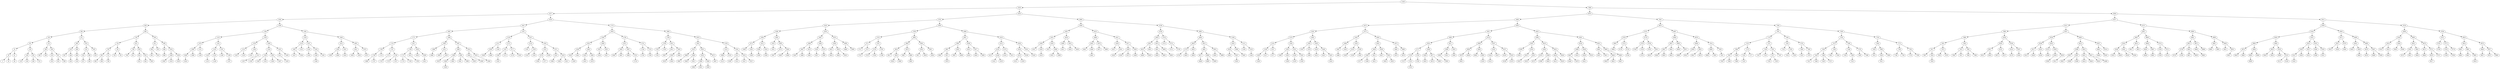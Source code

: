 digraph BST {
  5149;
  5149 -> 3259;
  3259;
  3259 -> 1677;
  1677;
  1677 -> 1044;
  1044;
  1044 -> 658;
  658;
  658 -> 384;
  384;
  384 -> 230;
  230;
  230 -> 99;
  99;
  99 -> 55;
  55;
  55 -> 30;
  30;
  30 -> 5;
  5;
  30 -> 50;
  50;
  55 -> 61;
  61;
  61 -> 80;
  80;
  99 -> 159;
  159;
  159 -> 149;
  149;
  149 -> 118;
  118;
  149 -> 156;
  156;
  159 -> 185;
  185;
  185 -> 180;
  180;
  185 -> 221;
  221;
  230 -> 313;
  313;
  313 -> 289;
  289;
  289 -> 284;
  284;
  289 -> 290;
  290;
  313 -> 340;
  340;
  340 -> 319;
  319;
  319 -> 333;
  333;
  340 -> 367;
  367;
  367 -> 355;
  355;
  367 -> 369;
  369;
  384 -> 521;
  521;
  521 -> 490;
  490;
  490 -> 418;
  418;
  418 -> 391;
  391;
  418 -> 446;
  446;
  446 -> 426;
  426;
  490 -> 498;
  498;
  498 -> 499;
  499;
  499 -> 518;
  518;
  521 -> 610;
  610;
  610 -> 552;
  552;
  552 -> 550;
  550;
  550 -> 537;
  537;
  552 -> 580;
  580;
  580 -> 560;
  560;
  610 -> 629;
  629;
  629 -> 623;
  623;
  658 -> 883;
  883;
  883 -> 793;
  793;
  793 -> 754;
  754;
  754 -> 700;
  700;
  700 -> 691;
  691;
  691 -> 665;
  665;
  691 -> 695;
  695;
  700 -> 721;
  721;
  721 -> 708;
  708;
  754 -> 762;
  762;
  762 -> 759;
  759;
  762 -> 781;
  781;
  793 -> 815;
  815;
  815 -> 799;
  799;
  799 -> 796;
  796;
  799 -> 811;
  811;
  815 -> 839;
  839;
  839 -> 824;
  824;
  824 -> 822;
  822;
  839 -> 852;
  852;
  852 -> 842;
  842;
  852 -> 856;
  856;
  883 -> 956;
  956;
  956 -> 921;
  921;
  921 -> 904;
  904;
  904 -> 901;
  901;
  904 -> 919;
  919;
  921 -> 923;
  923;
  956 -> 999;
  999;
  999 -> 988;
  988;
  988 -> 968;
  968;
  999 -> 1024;
  1024;
  1024 -> 1009;
  1009;
  1009 -> 1000;
  1000;
  1009 -> 1019;
  1019;
  1024 -> 1036;
  1036;
  1036 -> 1029;
  1029;
  1044 -> 1436;
  1436;
  1436 -> 1198;
  1198;
  1198 -> 1133;
  1133;
  1133 -> 1079;
  1079;
  1079 -> 1060;
  1060;
  1060 -> 1048;
  1048;
  1048 -> 1054;
  1054;
  1060 -> 1066;
  1066;
  1079 -> 1131;
  1131;
  1131 -> 1109;
  1109;
  1133 -> 1161;
  1161;
  1161 -> 1145;
  1145;
  1145 -> 1144;
  1144;
  1144 -> 1135;
  1135;
  1145 -> 1150;
  1150;
  1150 -> 1148;
  1148;
  1161 -> 1191;
  1191;
  1191 -> 1189;
  1189;
  1191 -> 1196;
  1196;
  1196 -> 1197;
  1197;
  1198 -> 1329;
  1329;
  1329 -> 1239;
  1239;
  1239 -> 1213;
  1213;
  1213 -> 1202;
  1202;
  1213 -> 1233;
  1233;
  1239 -> 1264;
  1264;
  1264 -> 1255;
  1255;
  1264 -> 1311;
  1311;
  1311 -> 1297;
  1297;
  1311 -> 1326;
  1326;
  1329 -> 1409;
  1409;
  1409 -> 1354;
  1354;
  1354 -> 1350;
  1350;
  1350 -> 1349;
  1349;
  1350 -> 1353;
  1353;
  1354 -> 1395;
  1395;
  1395 -> 1394;
  1394;
  1395 -> 1407;
  1407;
  1409 -> 1422;
  1422;
  1422 -> 1413;
  1413;
  1413 -> 1420;
  1420;
  1422 -> 1430;
  1430;
  1436 -> 1585;
  1585;
  1585 -> 1528;
  1528;
  1528 -> 1514;
  1514;
  1514 -> 1491;
  1491;
  1491 -> 1457;
  1457;
  1491 -> 1504;
  1504;
  1514 -> 1522;
  1522;
  1528 -> 1547;
  1547;
  1547 -> 1534;
  1534;
  1534 -> 1543;
  1543;
  1547 -> 1550;
  1550;
  1550 -> 1549;
  1549;
  1549 -> 1548;
  1548;
  1550 -> 1561;
  1561;
  1585 -> 1640;
  1640;
  1640 -> 1615;
  1615;
  1615 -> 1595;
  1595;
  1595 -> 1590;
  1590;
  1595 -> 1606;
  1606;
  1615 -> 1631;
  1631;
  1631 -> 1624;
  1624;
  1640 -> 1662;
  1662;
  1662 -> 1651;
  1651;
  1651 -> 1650;
  1650;
  1651 -> 1652;
  1652;
  1662 -> 1670;
  1670;
  1670 -> 1675;
  1675;
  1677 -> 2418;
  2418;
  2418 -> 2047;
  2047;
  2047 -> 1862;
  1862;
  1862 -> 1771;
  1771;
  1771 -> 1719;
  1719;
  1719 -> 1708;
  1708;
  1708 -> 1706;
  1706;
  1706 -> 1686;
  1686;
  1706 -> 1707;
  1707;
  1708 -> 1713;
  1713;
  1719 -> 1747;
  1747;
  1747 -> 1721;
  1721;
  1721 -> 1735;
  1735;
  1747 -> 1756;
  1756;
  1756 -> 1753;
  1753;
  1756 -> 1767;
  1767;
  1771 -> 1817;
  1817;
  1817 -> 1796;
  1796;
  1796 -> 1775;
  1775;
  1775 -> 1774;
  1774;
  1775 -> 1783;
  1783;
  1796 -> 1813;
  1813;
  1813 -> 1799;
  1799;
  1817 -> 1828;
  1828;
  1828 -> 1820;
  1820;
  1828 -> 1838;
  1838;
  1838 -> 1851;
  1851;
  1862 -> 1946;
  1946;
  1946 -> 1892;
  1892;
  1892 -> 1886;
  1886;
  1886 -> 1868;
  1868;
  1892 -> 1911;
  1911;
  1911 -> 1893;
  1893;
  1911 -> 1935;
  1935;
  1935 -> 1929;
  1929;
  1946 -> 1997;
  1997;
  1997 -> 1989;
  1989;
  1989 -> 1960;
  1960;
  1960 -> 1948;
  1948;
  1948 -> 1959;
  1959;
  1960 -> 1982;
  1982;
  1989 -> 1995;
  1995;
  1995 -> 1991;
  1991;
  1995 -> 1996;
  1996;
  1997 -> 2014;
  2014;
  2014 -> 2004;
  2004;
  2004 -> 2003;
  2003;
  2004 -> 2008;
  2008;
  2014 -> 2025;
  2025;
  2025 -> 2040;
  2040;
  2047 -> 2187;
  2187;
  2187 -> 2159;
  2159;
  2159 -> 2111;
  2111;
  2111 -> 2059;
  2059;
  2059 -> 2049;
  2049;
  2059 -> 2069;
  2069;
  2111 -> 2144;
  2144;
  2159 -> 2175;
  2175;
  2175 -> 2167;
  2167;
  2167 -> 2166;
  2166;
  2166 -> 2162;
  2162;
  2167 -> 2172;
  2172;
  2175 -> 2177;
  2177;
  2177 -> 2176;
  2176;
  2177 -> 2182;
  2182;
  2187 -> 2247;
  2247;
  2247 -> 2210;
  2210;
  2210 -> 2191;
  2191;
  2210 -> 2239;
  2239;
  2239 -> 2216;
  2216;
  2239 -> 2243;
  2243;
  2247 -> 2343;
  2343;
  2343 -> 2322;
  2322;
  2322 -> 2276;
  2276;
  2276 -> 2260;
  2260;
  2276 -> 2277;
  2277;
  2322 -> 2339;
  2339;
  2343 -> 2371;
  2371;
  2371 -> 2352;
  2352;
  2352 -> 2366;
  2366;
  2371 -> 2410;
  2410;
  2410 -> 2405;
  2405;
  2410 -> 2411;
  2411;
  2418 -> 2770;
  2770;
  2770 -> 2634;
  2634;
  2634 -> 2500;
  2500;
  2500 -> 2452;
  2452;
  2452 -> 2436;
  2436;
  2436 -> 2434;
  2434;
  2434 -> 2430;
  2430;
  2436 -> 2441;
  2441;
  2452 -> 2463;
  2463;
  2463 -> 2453;
  2453;
  2453 -> 2455;
  2455;
  2463 -> 2484;
  2484;
  2484 -> 2478;
  2478;
  2500 -> 2608;
  2608;
  2608 -> 2507;
  2507;
  2507 -> 2554;
  2554;
  2608 -> 2621;
  2621;
  2621 -> 2617;
  2617;
  2634 -> 2736;
  2736;
  2736 -> 2675;
  2675;
  2675 -> 2665;
  2665;
  2665 -> 2640;
  2640;
  2665 -> 2667;
  2667;
  2675 -> 2697;
  2697;
  2697 -> 2685;
  2685;
  2697 -> 2701;
  2701;
  2701 -> 2724;
  2724;
  2736 -> 2752;
  2752;
  2752 -> 2744;
  2744;
  2744 -> 2745;
  2745;
  2752 -> 2753;
  2753;
  2753 -> 2760;
  2760;
  2770 -> 2880;
  2880;
  2880 -> 2794;
  2794;
  2794 -> 2784;
  2784;
  2784 -> 2782;
  2782;
  2782 -> 2781;
  2781;
  2784 -> 2785;
  2785;
  2794 -> 2815;
  2815;
  2815 -> 2812;
  2812;
  2812 -> 2807;
  2807;
  2815 -> 2835;
  2835;
  2835 -> 2826;
  2826;
  2826 -> 2819;
  2819;
  2826 -> 2834;
  2834;
  2835 -> 2840;
  2840;
  2880 -> 3076;
  3076;
  3076 -> 2952;
  2952;
  2952 -> 2913;
  2913;
  2913 -> 2888;
  2888;
  2888 -> 2885;
  2885;
  2913 -> 2946;
  2946;
  2946 -> 2940;
  2940;
  2946 -> 2951;
  2951;
  2952 -> 3052;
  3052;
  3052 -> 3023;
  3023;
  3023 -> 2988;
  2988;
  2988 -> 2984;
  2984;
  2988 -> 3001;
  3001;
  3023 -> 3040;
  3040;
  3040 -> 3049;
  3049;
  3052 -> 3072;
  3072;
  3072 -> 3067;
  3067;
  3076 -> 3138;
  3138;
  3138 -> 3123;
  3123;
  3123 -> 3080;
  3080;
  3080 -> 3122;
  3122;
  3123 -> 3135;
  3135;
  3138 -> 3242;
  3242;
  3242 -> 3211;
  3211;
  3211 -> 3209;
  3209;
  3211 -> 3212;
  3212;
  3242 -> 3255;
  3255;
  3255 -> 3247;
  3247;
  3255 -> 3257;
  3257;
  3259 -> 4250;
  4250;
  4250 -> 3702;
  3702;
  3702 -> 3410;
  3410;
  3410 -> 3348;
  3348;
  3348 -> 3294;
  3294;
  3294 -> 3272;
  3272;
  3272 -> 3268;
  3268;
  3272 -> 3291;
  3291;
  3291 -> 3280;
  3280;
  3294 -> 3312;
  3312;
  3312 -> 3296;
  3296;
  3296 -> 3299;
  3299;
  3312 -> 3324;
  3324;
  3324 -> 3338;
  3338;
  3348 -> 3365;
  3365;
  3365 -> 3355;
  3355;
  3355 -> 3351;
  3351;
  3365 -> 3399;
  3399;
  3399 -> 3373;
  3373;
  3373 -> 3387;
  3387;
  3399 -> 3404;
  3404;
  3404 -> 3400;
  3400;
  3404 -> 3408;
  3408;
  3410 -> 3610;
  3610;
  3610 -> 3491;
  3491;
  3491 -> 3469;
  3469;
  3469 -> 3461;
  3461;
  3461 -> 3435;
  3435;
  3461 -> 3466;
  3466;
  3469 -> 3473;
  3473;
  3473 -> 3481;
  3481;
  3491 -> 3566;
  3566;
  3566 -> 3545;
  3545;
  3545 -> 3507;
  3507;
  3566 -> 3576;
  3576;
  3576 -> 3580;
  3580;
  3610 -> 3674;
  3674;
  3674 -> 3630;
  3630;
  3630 -> 3625;
  3625;
  3625 -> 3624;
  3624;
  3630 -> 3650;
  3650;
  3650 -> 3643;
  3643;
  3650 -> 3653;
  3653;
  3674 -> 3696;
  3696;
  3696 -> 3686;
  3686;
  3696 -> 3699;
  3699;
  3702 -> 3959;
  3959;
  3959 -> 3796;
  3796;
  3796 -> 3735;
  3735;
  3735 -> 3717;
  3717;
  3717 -> 3711;
  3711;
  3717 -> 3727;
  3727;
  3727 -> 3722;
  3722;
  3735 -> 3767;
  3767;
  3767 -> 3754;
  3754;
  3754 -> 3753;
  3753;
  3754 -> 3764;
  3764;
  3767 -> 3782;
  3782;
  3782 -> 3788;
  3788;
  3796 -> 3893;
  3893;
  3893 -> 3863;
  3863;
  3863 -> 3816;
  3816;
  3816 -> 3811;
  3811;
  3816 -> 3833;
  3833;
  3833 -> 3824;
  3824;
  3833 -> 3846;
  3846;
  3863 -> 3879;
  3879;
  3879 -> 3867;
  3867;
  3879 -> 3884;
  3884;
  3884 -> 3882;
  3882;
  3893 -> 3945;
  3945;
  3945 -> 3924;
  3924;
  3924 -> 3917;
  3917;
  3924 -> 3926;
  3926;
  3945 -> 3947;
  3947;
  3947 -> 3954;
  3954;
  3959 -> 4086;
  4086;
  4086 -> 4007;
  4007;
  4007 -> 3992;
  3992;
  3992 -> 3967;
  3967;
  3967 -> 3965;
  3965;
  3967 -> 3971;
  3971;
  3971 -> 3978;
  3978;
  3992 -> 4002;
  4002;
  4002 -> 3997;
  3997;
  4002 -> 4006;
  4006;
  4007 -> 4038;
  4038;
  4038 -> 4013;
  4013;
  4013 -> 4016;
  4016;
  4038 -> 4077;
  4077;
  4077 -> 4043;
  4043;
  4077 -> 4085;
  4085;
  4086 -> 4220;
  4220;
  4220 -> 4152;
  4152;
  4152 -> 4135;
  4135;
  4135 -> 4121;
  4121;
  4135 -> 4148;
  4148;
  4148 -> 4141;
  4141;
  4148 -> 4150;
  4150;
  4152 -> 4179;
  4179;
  4179 -> 4154;
  4154;
  4179 -> 4211;
  4211;
  4220 -> 4240;
  4240;
  4240 -> 4230;
  4230;
  4230 -> 4223;
  4223;
  4223 -> 4221;
  4221;
  4223 -> 4226;
  4226;
  4230 -> 4238;
  4238;
  4240 -> 4241;
  4241;
  4241 -> 4243;
  4243;
  4250 -> 4600;
  4600;
  4600 -> 4440;
  4440;
  4440 -> 4397;
  4397;
  4397 -> 4322;
  4322;
  4322 -> 4266;
  4266;
  4266 -> 4251;
  4251;
  4266 -> 4293;
  4293;
  4293 -> 4319;
  4319;
  4322 -> 4330;
  4330;
  4330 -> 4327;
  4327;
  4330 -> 4386;
  4386;
  4386 -> 4352;
  4352;
  4386 -> 4388;
  4388;
  4397 -> 4416;
  4416;
  4416 -> 4406;
  4406;
  4406 -> 4411;
  4411;
  4416 -> 4425;
  4425;
  4425 -> 4420;
  4420;
  4425 -> 4436;
  4436;
  4440 -> 4525;
  4525;
  4525 -> 4468;
  4468;
  4468 -> 4442;
  4442;
  4442 -> 4441;
  4441;
  4442 -> 4446;
  4446;
  4446 -> 4461;
  4461;
  4468 -> 4479;
  4479;
  4479 -> 4472;
  4472;
  4479 -> 4496;
  4496;
  4525 -> 4547;
  4547;
  4547 -> 4539;
  4539;
  4539 -> 4537;
  4537;
  4539 -> 4541;
  4541;
  4541 -> 4543;
  4543;
  4547 -> 4577;
  4577;
  4577 -> 4569;
  4569;
  4569 -> 4559;
  4559;
  4569 -> 4573;
  4573;
  4577 -> 4583;
  4583;
  4583 -> 4589;
  4589;
  4600 -> 4749;
  4749;
  4749 -> 4709;
  4709;
  4709 -> 4629;
  4629;
  4629 -> 4621;
  4621;
  4621 -> 4613;
  4613;
  4613 -> 4606;
  4606;
  4613 -> 4619;
  4619;
  4621 -> 4625;
  4625;
  4629 -> 4674;
  4674;
  4674 -> 4631;
  4631;
  4631 -> 4630;
  4630;
  4631 -> 4662;
  4662;
  4674 -> 4683;
  4683;
  4683 -> 4692;
  4692;
  4709 -> 4716;
  4716;
  4716 -> 4715;
  4715;
  4716 -> 4731;
  4731;
  4731 -> 4721;
  4721;
  4731 -> 4739;
  4739;
  4749 -> 4982;
  4982;
  4982 -> 4840;
  4840;
  4840 -> 4826;
  4826;
  4826 -> 4779;
  4779;
  4779 -> 4754;
  4754;
  4779 -> 4820;
  4820;
  4826 -> 4833;
  4833;
  4833 -> 4836;
  4836;
  4840 -> 4915;
  4915;
  4915 -> 4881;
  4881;
  4881 -> 4877;
  4877;
  4877 -> 4848;
  4848;
  4881 -> 4908;
  4908;
  4908 -> 4899;
  4899;
  4908 -> 4909;
  4909;
  4915 -> 4953;
  4953;
  4953 -> 4935;
  4935;
  4953 -> 4968;
  4968;
  4982 -> 5106;
  5106;
  5106 -> 5050;
  5050;
  5050 -> 5016;
  5016;
  5016 -> 5002;
  5002;
  5016 -> 5047;
  5047;
  5047 -> 5035;
  5035;
  5050 -> 5080;
  5080;
  5080 -> 5062;
  5062;
  5106 -> 5112;
  5112;
  5112 -> 5109;
  5109;
  5112 -> 5126;
  5126;
  5126 -> 5146;
  5146;
  5149 -> 7806;
  7806;
  7806 -> 6674;
  6674;
  6674 -> 5690;
  5690;
  5690 -> 5473;
  5473;
  5473 -> 5343;
  5343;
  5343 -> 5279;
  5279;
  5279 -> 5219;
  5219;
  5219 -> 5194;
  5194;
  5194 -> 5180;
  5180;
  5180 -> 5169;
  5169;
  5194 -> 5217;
  5217;
  5219 -> 5257;
  5257;
  5257 -> 5277;
  5277;
  5279 -> 5304;
  5304;
  5304 -> 5292;
  5292;
  5292 -> 5286;
  5286;
  5292 -> 5295;
  5295;
  5295 -> 5298;
  5298;
  5304 -> 5331;
  5331;
  5331 -> 5328;
  5328;
  5328 -> 5329;
  5329;
  5331 -> 5342;
  5342;
  5342 -> 5336;
  5336;
  5343 -> 5405;
  5405;
  5405 -> 5363;
  5363;
  5363 -> 5350;
  5350;
  5363 -> 5378;
  5378;
  5378 -> 5399;
  5399;
  5405 -> 5430;
  5430;
  5430 -> 5416;
  5416;
  5416 -> 5413;
  5413;
  5430 -> 5440;
  5440;
  5440 -> 5431;
  5431;
  5440 -> 5455;
  5455;
  5455 -> 5454;
  5454;
  5473 -> 5572;
  5572;
  5572 -> 5505;
  5505;
  5505 -> 5488;
  5488;
  5488 -> 5481;
  5481;
  5481 -> 5486;
  5486;
  5488 -> 5503;
  5503;
  5505 -> 5526;
  5526;
  5526 -> 5510;
  5510;
  5510 -> 5509;
  5509;
  5526 -> 5538;
  5538;
  5538 -> 5536;
  5536;
  5538 -> 5565;
  5565;
  5572 -> 5658;
  5658;
  5658 -> 5635;
  5635;
  5635 -> 5604;
  5604;
  5604 -> 5590;
  5590;
  5590 -> 5577;
  5577;
  5590 -> 5596;
  5596;
  5604 -> 5611;
  5611;
  5611 -> 5621;
  5621;
  5635 -> 5638;
  5638;
  5638 -> 5637;
  5637;
  5638 -> 5652;
  5652;
  5652 -> 5650;
  5650;
  5652 -> 5655;
  5655;
  5658 -> 5673;
  5673;
  5673 -> 5665;
  5665;
  5665 -> 5670;
  5670;
  5673 -> 5688;
  5688;
  5688 -> 5678;
  5678;
  5690 -> 6283;
  6283;
  6283 -> 5951;
  5951;
  5951 -> 5896;
  5896;
  5896 -> 5814;
  5814;
  5814 -> 5777;
  5777;
  5777 -> 5743;
  5743;
  5743 -> 5722;
  5722;
  5743 -> 5761;
  5761;
  5761 -> 5762;
  5762;
  5777 -> 5795;
  5795;
  5795 -> 5785;
  5785;
  5814 -> 5838;
  5838;
  5838 -> 5826;
  5826;
  5826 -> 5820;
  5820;
  5838 -> 5877;
  5877;
  5877 -> 5874;
  5874;
  5877 -> 5895;
  5895;
  5896 -> 5917;
  5917;
  5917 -> 5906;
  5906;
  5906 -> 5904;
  5904;
  5904 -> 5905;
  5905;
  5906 -> 5912;
  5912;
  5917 -> 5933;
  5933;
  5933 -> 5940;
  5940;
  5951 -> 6118;
  6118;
  6118 -> 6060;
  6060;
  6060 -> 6009;
  6009;
  6009 -> 5978;
  5978;
  5978 -> 6005;
  6005;
  6009 -> 6058;
  6058;
  6060 -> 6063;
  6063;
  6063 -> 6062;
  6062;
  6063 -> 6092;
  6092;
  6092 -> 6105;
  6105;
  6118 -> 6207;
  6207;
  6207 -> 6162;
  6162;
  6162 -> 6144;
  6144;
  6144 -> 6152;
  6152;
  6162 -> 6167;
  6167;
  6207 -> 6237;
  6237;
  6237 -> 6229;
  6229;
  6237 -> 6253;
  6253;
  6253 -> 6238;
  6238;
  6253 -> 6279;
  6279;
  6283 -> 6435;
  6435;
  6435 -> 6366;
  6366;
  6366 -> 6302;
  6302;
  6302 -> 6290;
  6290;
  6290 -> 6293;
  6293;
  6302 -> 6334;
  6334;
  6334 -> 6331;
  6331;
  6331 -> 6332;
  6332;
  6334 -> 6352;
  6352;
  6352 -> 6335;
  6335;
  6366 -> 6410;
  6410;
  6410 -> 6385;
  6385;
  6385 -> 6376;
  6376;
  6376 -> 6373;
  6373;
  6385 -> 6398;
  6398;
  6398 -> 6396;
  6396;
  6398 -> 6403;
  6403;
  6410 -> 6432;
  6432;
  6432 -> 6418;
  6418;
  6418 -> 6413;
  6413;
  6418 -> 6419;
  6419;
  6432 -> 6434;
  6434;
  6435 -> 6581;
  6581;
  6581 -> 6534;
  6534;
  6534 -> 6496;
  6496;
  6496 -> 6467;
  6467;
  6467 -> 6449;
  6449;
  6467 -> 6479;
  6479;
  6496 -> 6523;
  6523;
  6534 -> 6548;
  6548;
  6548 -> 6538;
  6538;
  6538 -> 6541;
  6541;
  6548 -> 6553;
  6553;
  6581 -> 6615;
  6615;
  6615 -> 6601;
  6601;
  6601 -> 6597;
  6597;
  6601 -> 6611;
  6611;
  6615 -> 6660;
  6660;
  6660 -> 6640;
  6640;
  6640 -> 6628;
  6628;
  6640 -> 6652;
  6652;
  6660 -> 6665;
  6665;
  6665 -> 6667;
  6667;
  6674 -> 7047;
  7047;
  7047 -> 6815;
  6815;
  6815 -> 6747;
  6747;
  6747 -> 6703;
  6703;
  6703 -> 6692;
  6692;
  6692 -> 6685;
  6685;
  6703 -> 6722;
  6722;
  6722 -> 6719;
  6719;
  6722 -> 6724;
  6724;
  6724 -> 6744;
  6744;
  6747 -> 6776;
  6776;
  6776 -> 6750;
  6750;
  6750 -> 6748;
  6748;
  6750 -> 6756;
  6756;
  6756 -> 6755;
  6755;
  6776 -> 6794;
  6794;
  6794 -> 6792;
  6792;
  6794 -> 6812;
  6812;
  6812 -> 6814;
  6814;
  6815 -> 6907;
  6907;
  6907 -> 6856;
  6856;
  6856 -> 6837;
  6837;
  6837 -> 6831;
  6831;
  6831 -> 6826;
  6826;
  6831 -> 6835;
  6835;
  6837 -> 6841;
  6841;
  6841 -> 6852;
  6852;
  6856 -> 6863;
  6863;
  6863 -> 6859;
  6859;
  6863 -> 6871;
  6871;
  6871 -> 6880;
  6880;
  6907 -> 6976;
  6976;
  6976 -> 6940;
  6940;
  6940 -> 6930;
  6930;
  6930 -> 6914;
  6914;
  6940 -> 6952;
  6952;
  6952 -> 6951;
  6951;
  6952 -> 6970;
  6970;
  6976 -> 7014;
  7014;
  7014 -> 6999;
  6999;
  6999 -> 6992;
  6992;
  6999 -> 7003;
  7003;
  7014 -> 7030;
  7030;
  7030 -> 7031;
  7031;
  7047 -> 7394;
  7394;
  7394 -> 7301;
  7301;
  7301 -> 7178;
  7178;
  7178 -> 7132;
  7132;
  7132 -> 7086;
  7086;
  7086 -> 7061;
  7061;
  7061 -> 7059;
  7059;
  7061 -> 7084;
  7084;
  7086 -> 7089;
  7089;
  7089 -> 7088;
  7088;
  7132 -> 7170;
  7170;
  7170 -> 7145;
  7145;
  7145 -> 7162;
  7162;
  7170 -> 7177;
  7177;
  7178 -> 7237;
  7237;
  7237 -> 7194;
  7194;
  7194 -> 7191;
  7191;
  7194 -> 7225;
  7225;
  7237 -> 7281;
  7281;
  7281 -> 7257;
  7257;
  7257 -> 7250;
  7250;
  7257 -> 7259;
  7259;
  7281 -> 7287;
  7287;
  7301 -> 7346;
  7346;
  7346 -> 7320;
  7320;
  7320 -> 7312;
  7312;
  7320 -> 7326;
  7326;
  7326 -> 7324;
  7324;
  7326 -> 7328;
  7328;
  7346 -> 7376;
  7376;
  7376 -> 7369;
  7369;
  7369 -> 7353;
  7353;
  7376 -> 7383;
  7383;
  7383 -> 7379;
  7379;
  7394 -> 7599;
  7599;
  7599 -> 7528;
  7528;
  7528 -> 7473;
  7473;
  7473 -> 7458;
  7458;
  7458 -> 7426;
  7426;
  7426 -> 7411;
  7411;
  7426 -> 7446;
  7446;
  7458 -> 7469;
  7469;
  7469 -> 7459;
  7459;
  7469 -> 7471;
  7471;
  7473 -> 7500;
  7500;
  7500 -> 7491;
  7491;
  7500 -> 7504;
  7504;
  7528 -> 7568;
  7568;
  7568 -> 7548;
  7548;
  7548 -> 7530;
  7530;
  7548 -> 7566;
  7566;
  7566 -> 7552;
  7552;
  7568 -> 7576;
  7576;
  7576 -> 7569;
  7569;
  7576 -> 7588;
  7588;
  7599 -> 7703;
  7703;
  7703 -> 7644;
  7644;
  7644 -> 7639;
  7639;
  7639 -> 7615;
  7615;
  7644 -> 7686;
  7686;
  7686 -> 7656;
  7656;
  7656 -> 7651;
  7651;
  7686 -> 7698;
  7698;
  7703 -> 7775;
  7775;
  7775 -> 7760;
  7760;
  7760 -> 7748;
  7748;
  7760 -> 7764;
  7764;
  7775 -> 7784;
  7784;
  7784 -> 7778;
  7778;
  7784 -> 7788;
  7788;
  7806 -> 8958;
  8958;
  8958 -> 8517;
  8517;
  8517 -> 8212;
  8212;
  8212 -> 7986;
  7986;
  7986 -> 7888;
  7888;
  7888 -> 7855;
  7855;
  7855 -> 7817;
  7817;
  7817 -> 7807;
  7807;
  7817 -> 7854;
  7854;
  7854 -> 7850;
  7850;
  7855 -> 7875;
  7875;
  7875 -> 7859;
  7859;
  7875 -> 7878;
  7878;
  7888 -> 7943;
  7943;
  7943 -> 7912;
  7912;
  7912 -> 7904;
  7904;
  7912 -> 7927;
  7927;
  7943 -> 7981;
  7981;
  7981 -> 7962;
  7962;
  7981 -> 7985;
  7985;
  7986 -> 8146;
  8146;
  8146 -> 8034;
  8034;
  8034 -> 8027;
  8027;
  8027 -> 8012;
  8012;
  8027 -> 8033;
  8033;
  8034 -> 8132;
  8132;
  8132 -> 8072;
  8072;
  8132 -> 8137;
  8137;
  8146 -> 8184;
  8184;
  8184 -> 8153;
  8153;
  8153 -> 8179;
  8179;
  8184 -> 8207;
  8207;
  8207 -> 8204;
  8204;
  8212 -> 8337;
  8337;
  8337 -> 8258;
  8258;
  8258 -> 8248;
  8248;
  8248 -> 8217;
  8217;
  8217 -> 8213;
  8213;
  8217 -> 8240;
  8240;
  8248 -> 8255;
  8255;
  8255 -> 8256;
  8256;
  8258 -> 8292;
  8292;
  8292 -> 8274;
  8274;
  8274 -> 8268;
  8268;
  8292 -> 8309;
  8309;
  8309 -> 8294;
  8294;
  8294 -> 8300;
  8300;
  8309 -> 8328;
  8328;
  8328 -> 8311;
  8311;
  8337 -> 8485;
  8485;
  8485 -> 8413;
  8413;
  8413 -> 8388;
  8388;
  8388 -> 8387;
  8387;
  8387 -> 8361;
  8361;
  8388 -> 8397;
  8397;
  8397 -> 8389;
  8389;
  8397 -> 8399;
  8399;
  8413 -> 8453;
  8453;
  8453 -> 8431;
  8431;
  8431 -> 8424;
  8424;
  8431 -> 8440;
  8440;
  8453 -> 8457;
  8457;
  8457 -> 8454;
  8454;
  8457 -> 8468;
  8468;
  8485 -> 8507;
  8507;
  8507 -> 8491;
  8491;
  8491 -> 8489;
  8489;
  8491 -> 8505;
  8505;
  8507 -> 8514;
  8514;
  8517 -> 8727;
  8727;
  8727 -> 8627;
  8627;
  8627 -> 8607;
  8607;
  8607 -> 8554;
  8554;
  8554 -> 8546;
  8546;
  8546 -> 8532;
  8532;
  8546 -> 8549;
  8549;
  8554 -> 8591;
  8591;
  8591 -> 8559;
  8559;
  8591 -> 8594;
  8594;
  8607 -> 8613;
  8613;
  8613 -> 8612;
  8612;
  8613 -> 8621;
  8621;
  8627 -> 8669;
  8669;
  8669 -> 8648;
  8648;
  8648 -> 8630;
  8630;
  8630 -> 8628;
  8628;
  8648 -> 8667;
  8667;
  8667 -> 8661;
  8661;
  8669 -> 8710;
  8710;
  8710 -> 8708;
  8708;
  8708 -> 8706;
  8706;
  8710 -> 8721;
  8721;
  8721 -> 8714;
  8714;
  8727 -> 8894;
  8894;
  8894 -> 8841;
  8841;
  8841 -> 8813;
  8813;
  8813 -> 8758;
  8758;
  8758 -> 8753;
  8753;
  8758 -> 8785;
  8785;
  8813 -> 8832;
  8832;
  8832 -> 8827;
  8827;
  8832 -> 8839;
  8839;
  8841 -> 8872;
  8872;
  8872 -> 8846;
  8846;
  8846 -> 8865;
  8865;
  8872 -> 8888;
  8888;
  8894 -> 8909;
  8909;
  8909 -> 8897;
  8897;
  8897 -> 8895;
  8895;
  8897 -> 8905;
  8905;
  8909 -> 8940;
  8940;
  8940 -> 8921;
  8921;
  8940 -> 8955;
  8955;
  8955 -> 8947;
  8947;
  8958 -> 9515;
  9515;
  9515 -> 9336;
  9336;
  9336 -> 9144;
  9144;
  9144 -> 9028;
  9028;
  9028 -> 8984;
  8984;
  8984 -> 8974;
  8974;
  8974 -> 8959;
  8959;
  8974 -> 8982;
  8982;
  8984 -> 8994;
  8994;
  8994 -> 8993;
  8993;
  8993 -> 8990;
  8990;
  8994 -> 9006;
  9006;
  9028 -> 9064;
  9064;
  9064 -> 9053;
  9053;
  9053 -> 9034;
  9034;
  9053 -> 9055;
  9055;
  9064 -> 9105;
  9105;
  9105 -> 9099;
  9099;
  9105 -> 9123;
  9123;
  9123 -> 9111;
  9111;
  9123 -> 9126;
  9126;
  9144 -> 9252;
  9252;
  9252 -> 9201;
  9201;
  9201 -> 9180;
  9180;
  9180 -> 9151;
  9151;
  9151 -> 9162;
  9162;
  9180 -> 9200;
  9200;
  9201 -> 9237;
  9237;
  9237 -> 9251;
  9251;
  9252 -> 9323;
  9323;
  9323 -> 9284;
  9284;
  9284 -> 9268;
  9268;
  9323 -> 9330;
  9330;
  9330 -> 9331;
  9331;
  9336 -> 9393;
  9393;
  9393 -> 9372;
  9372;
  9372 -> 9357;
  9357;
  9357 -> 9353;
  9353;
  9357 -> 9358;
  9358;
  9372 -> 9379;
  9379;
  9379 -> 9385;
  9385;
  9393 -> 9469;
  9469;
  9469 -> 9455;
  9455;
  9455 -> 9420;
  9420;
  9455 -> 9459;
  9459;
  9459 -> 9462;
  9462;
  9469 -> 9486;
  9486;
  9486 -> 9479;
  9479;
  9479 -> 9478;
  9478;
  9486 -> 9497;
  9497;
  9497 -> 9489;
  9489;
  9497 -> 9508;
  9508;
  9515 -> 9730;
  9730;
  9730 -> 9569;
  9569;
  9569 -> 9544;
  9544;
  9544 -> 9524;
  9524;
  9524 -> 9518;
  9518;
  9524 -> 9525;
  9525;
  9525 -> 9543;
  9543;
  9544 -> 9564;
  9564;
  9564 -> 9563;
  9563;
  9564 -> 9568;
  9568;
  9569 -> 9663;
  9663;
  9663 -> 9631;
  9631;
  9631 -> 9591;
  9591;
  9591 -> 9575;
  9575;
  9591 -> 9621;
  9621;
  9631 -> 9641;
  9641;
  9641 -> 9658;
  9658;
  9663 -> 9676;
  9676;
  9676 -> 9675;
  9675;
  9675 -> 9664;
  9664;
  9676 -> 9721;
  9721;
  9721 -> 9679;
  9679;
  9679 -> 9677;
  9677;
  9721 -> 9727;
  9727;
  9730 -> 9784;
  9784;
  9784 -> 9747;
  9747;
  9747 -> 9742;
  9742;
  9742 -> 9738;
  9738;
  9747 -> 9773;
  9773;
  9773 -> 9750;
  9750;
  9750 -> 9749;
  9749;
  9750 -> 9766;
  9766;
  9773 -> 9778;
  9778;
  9784 -> 9919;
  9919;
  9919 -> 9814;
  9814;
  9814 -> 9801;
  9801;
  9801 -> 9805;
  9805;
  9814 -> 9881;
  9881;
  9881 -> 9847;
  9847;
  9881 -> 9891;
  9891;
  9891 -> 9916;
  9916;
  9919 -> 9970;
  9970;
  9970 -> 9949;
  9949;
  9949 -> 9937;
  9937;
  9970 -> 9977;
  9977;
  9977 -> 9972;
  9972;
  9977 -> 9985;
  9985;
}
